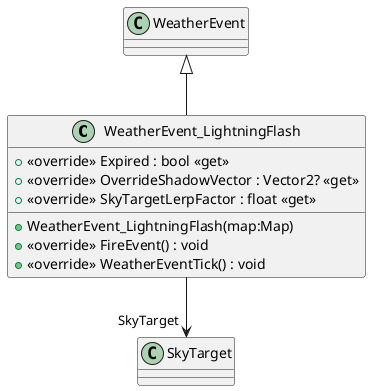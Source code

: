 @startuml
class WeatherEvent_LightningFlash {
    + <<override>> Expired : bool <<get>>
    + <<override>> OverrideShadowVector : Vector2? <<get>>
    + <<override>> SkyTargetLerpFactor : float <<get>>
    + WeatherEvent_LightningFlash(map:Map)
    + <<override>> FireEvent() : void
    + <<override>> WeatherEventTick() : void
}
WeatherEvent <|-- WeatherEvent_LightningFlash
WeatherEvent_LightningFlash --> "SkyTarget" SkyTarget
@enduml
